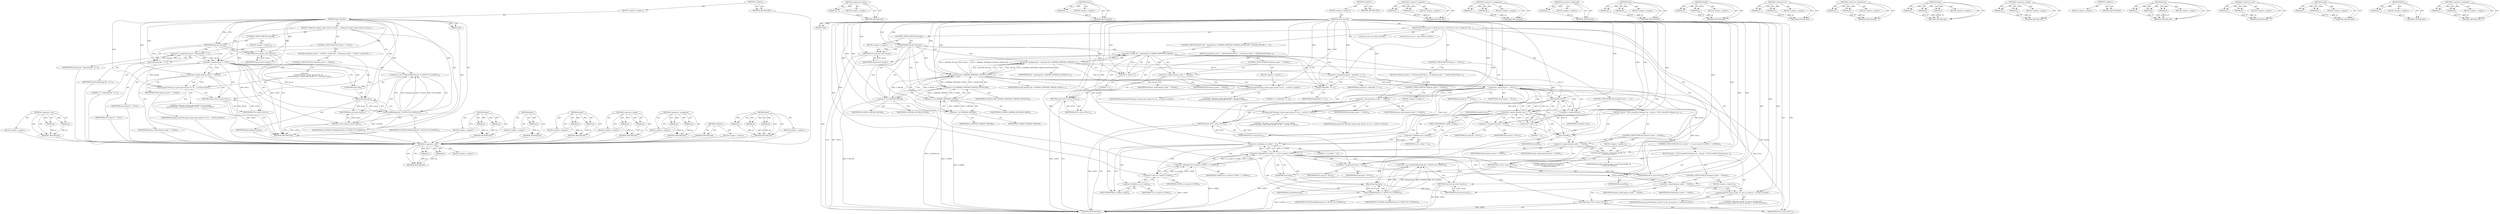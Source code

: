 digraph "&lt;operator&gt;.notEquals" {
vulnerable_86 [label=<(METHOD,&lt;operator&gt;.cast)>];
vulnerable_87 [label=<(PARAM,p1)>];
vulnerable_88 [label=<(PARAM,p2)>];
vulnerable_89 [label=<(BLOCK,&lt;empty&gt;,&lt;empty&gt;)>];
vulnerable_90 [label=<(METHOD_RETURN,ANY)>];
vulnerable_6 [label=<(METHOD,&lt;global&gt;)<SUB>1</SUB>>];
vulnerable_7 [label=<(BLOCK,&lt;empty&gt;,&lt;empty&gt;)<SUB>1</SUB>>];
vulnerable_8 [label=<(METHOD,open_log_file)<SUB>1</SUB>>];
vulnerable_9 [label=<(PARAM,void)<SUB>1</SUB>>];
vulnerable_10 [label=<(BLOCK,{
 	if(log_fp) /* keep it open unless we rotate...,{
 	if(log_fp) /* keep it open unless we rotate...)<SUB>2</SUB>>];
vulnerable_11 [label=<(CONTROL_STRUCTURE,IF,if (log_fp))<SUB>3</SUB>>];
vulnerable_12 [label=<(IDENTIFIER,log_fp,if (log_fp))<SUB>3</SUB>>];
vulnerable_13 [label=<(BLOCK,&lt;empty&gt;,&lt;empty&gt;)<SUB>4</SUB>>];
vulnerable_14 [label=<(RETURN,return log_fp;,return log_fp;)<SUB>4</SUB>>];
vulnerable_15 [label=<(IDENTIFIER,log_fp,return log_fp;)<SUB>4</SUB>>];
vulnerable_16 [label=<(&lt;operator&gt;.assignment,log_fp = fopen(log_file, &quot;a+&quot;))<SUB>6</SUB>>];
vulnerable_17 [label=<(IDENTIFIER,log_fp,log_fp = fopen(log_file, &quot;a+&quot;))<SUB>6</SUB>>];
vulnerable_18 [label=<(fopen,fopen(log_file, &quot;a+&quot;))<SUB>6</SUB>>];
vulnerable_19 [label=<(IDENTIFIER,log_file,fopen(log_file, &quot;a+&quot;))<SUB>6</SUB>>];
vulnerable_20 [label=<(LITERAL,&quot;a+&quot;,fopen(log_file, &quot;a+&quot;))<SUB>6</SUB>>];
vulnerable_21 [label=<(CONTROL_STRUCTURE,IF,if (log_fp == NULL))<SUB>7</SUB>>];
vulnerable_22 [label=<(&lt;operator&gt;.equals,log_fp == NULL)<SUB>7</SUB>>];
vulnerable_23 [label=<(IDENTIFIER,log_fp,log_fp == NULL)<SUB>7</SUB>>];
vulnerable_24 [label=<(IDENTIFIER,NULL,log_fp == NULL)<SUB>7</SUB>>];
vulnerable_25 [label=<(BLOCK,{
		if (daemon_mode == FALSE) {
 			printf(&quot;War...,{
		if (daemon_mode == FALSE) {
 			printf(&quot;War...)<SUB>7</SUB>>];
vulnerable_26 [label=<(CONTROL_STRUCTURE,IF,if (daemon_mode == FALSE))<SUB>8</SUB>>];
vulnerable_27 [label=<(&lt;operator&gt;.equals,daemon_mode == FALSE)<SUB>8</SUB>>];
vulnerable_28 [label=<(IDENTIFIER,daemon_mode,daemon_mode == FALSE)<SUB>8</SUB>>];
vulnerable_29 [label=<(IDENTIFIER,FALSE,daemon_mode == FALSE)<SUB>8</SUB>>];
vulnerable_30 [label="<(BLOCK,{
 			printf(&quot;Warning: Cannot open log file '%s...,{
 			printf(&quot;Warning: Cannot open log file '%s...)<SUB>8</SUB>>"];
vulnerable_31 [label="<(printf,printf(&quot;Warning: Cannot open log file '%s' for ...)<SUB>9</SUB>>"];
vulnerable_32 [label="<(LITERAL,&quot;Warning: Cannot open log file '%s' for writing\n&quot;,printf(&quot;Warning: Cannot open log file '%s' for ...)<SUB>9</SUB>>"];
vulnerable_33 [label="<(IDENTIFIER,log_file,printf(&quot;Warning: Cannot open log file '%s' for ...)<SUB>9</SUB>>"];
vulnerable_34 [label=<(RETURN,return NULL;,return NULL;)<SUB>11</SUB>>];
vulnerable_35 [label=<(IDENTIFIER,NULL,return NULL;)<SUB>11</SUB>>];
vulnerable_36 [label=<(&lt;operator&gt;.cast,(void)fcntl(fileno(log_fp), F_SETFD, FD_CLOEXEC))<SUB>14</SUB>>];
vulnerable_37 [label=<(UNKNOWN,void,void)<SUB>14</SUB>>];
vulnerable_38 [label=<(fcntl,fcntl(fileno(log_fp), F_SETFD, FD_CLOEXEC))<SUB>14</SUB>>];
vulnerable_39 [label=<(fileno,fileno(log_fp))<SUB>14</SUB>>];
vulnerable_40 [label=<(IDENTIFIER,log_fp,fileno(log_fp))<SUB>14</SUB>>];
vulnerable_41 [label=<(IDENTIFIER,F_SETFD,fcntl(fileno(log_fp), F_SETFD, FD_CLOEXEC))<SUB>14</SUB>>];
vulnerable_42 [label=<(IDENTIFIER,FD_CLOEXEC,fcntl(fileno(log_fp), F_SETFD, FD_CLOEXEC))<SUB>14</SUB>>];
vulnerable_43 [label=<(RETURN,return log_fp;,return log_fp;)<SUB>15</SUB>>];
vulnerable_44 [label=<(IDENTIFIER,log_fp,return log_fp;)<SUB>15</SUB>>];
vulnerable_45 [label=<(METHOD_RETURN,FILE)<SUB>1</SUB>>];
vulnerable_47 [label=<(METHOD_RETURN,ANY)<SUB>1</SUB>>];
vulnerable_71 [label=<(METHOD,fopen)>];
vulnerable_72 [label=<(PARAM,p1)>];
vulnerable_73 [label=<(PARAM,p2)>];
vulnerable_74 [label=<(BLOCK,&lt;empty&gt;,&lt;empty&gt;)>];
vulnerable_75 [label=<(METHOD_RETURN,ANY)>];
vulnerable_97 [label=<(METHOD,fileno)>];
vulnerable_98 [label=<(PARAM,p1)>];
vulnerable_99 [label=<(BLOCK,&lt;empty&gt;,&lt;empty&gt;)>];
vulnerable_100 [label=<(METHOD_RETURN,ANY)>];
vulnerable_81 [label=<(METHOD,printf)>];
vulnerable_82 [label=<(PARAM,p1)>];
vulnerable_83 [label=<(PARAM,p2)>];
vulnerable_84 [label=<(BLOCK,&lt;empty&gt;,&lt;empty&gt;)>];
vulnerable_85 [label=<(METHOD_RETURN,ANY)>];
vulnerable_76 [label=<(METHOD,&lt;operator&gt;.equals)>];
vulnerable_77 [label=<(PARAM,p1)>];
vulnerable_78 [label=<(PARAM,p2)>];
vulnerable_79 [label=<(BLOCK,&lt;empty&gt;,&lt;empty&gt;)>];
vulnerable_80 [label=<(METHOD_RETURN,ANY)>];
vulnerable_66 [label=<(METHOD,&lt;operator&gt;.assignment)>];
vulnerable_67 [label=<(PARAM,p1)>];
vulnerable_68 [label=<(PARAM,p2)>];
vulnerable_69 [label=<(BLOCK,&lt;empty&gt;,&lt;empty&gt;)>];
vulnerable_70 [label=<(METHOD_RETURN,ANY)>];
vulnerable_60 [label=<(METHOD,&lt;global&gt;)<SUB>1</SUB>>];
vulnerable_61 [label=<(BLOCK,&lt;empty&gt;,&lt;empty&gt;)>];
vulnerable_62 [label=<(METHOD_RETURN,ANY)>];
vulnerable_91 [label=<(METHOD,fcntl)>];
vulnerable_92 [label=<(PARAM,p1)>];
vulnerable_93 [label=<(PARAM,p2)>];
vulnerable_94 [label=<(PARAM,p3)>];
vulnerable_95 [label=<(BLOCK,&lt;empty&gt;,&lt;empty&gt;)>];
vulnerable_96 [label=<(METHOD_RETURN,ANY)>];
fixed_227 [label=<(METHOD,&lt;operator&gt;.cast)>];
fixed_228 [label=<(PARAM,p1)>];
fixed_229 [label=<(PARAM,p2)>];
fixed_230 [label=<(BLOCK,&lt;empty&gt;,&lt;empty&gt;)>];
fixed_231 [label=<(METHOD_RETURN,ANY)>];
fixed_180 [label=<(METHOD,&lt;operator&gt;.minus)>];
fixed_181 [label=<(PARAM,p1)>];
fixed_182 [label=<(BLOCK,&lt;empty&gt;,&lt;empty&gt;)>];
fixed_183 [label=<(METHOD_RETURN,ANY)>];
fixed_203 [label=<(METHOD,close)>];
fixed_204 [label=<(PARAM,p1)>];
fixed_205 [label=<(BLOCK,&lt;empty&gt;,&lt;empty&gt;)>];
fixed_206 [label=<(METHOD_RETURN,ANY)>];
fixed_6 [label=<(METHOD,&lt;global&gt;)<SUB>1</SUB>>];
fixed_7 [label=<(BLOCK,&lt;empty&gt;,&lt;empty&gt;)<SUB>1</SUB>>];
fixed_8 [label=<(METHOD,open_log_file)<SUB>1</SUB>>];
fixed_9 [label=<(PARAM,void)<SUB>1</SUB>>];
fixed_10 [label=<(BLOCK,{
	int fh;
	struct stat st;

 	if(log_fp) /* ke...,{
	int fh;
	struct stat st;

 	if(log_fp) /* ke...)<SUB>2</SUB>>];
fixed_11 [label="<(LOCAL,int fh: int)<SUB>3</SUB>>"];
fixed_12 [label="<(LOCAL,struct stat st: stat)<SUB>4</SUB>>"];
fixed_13 [label=<(CONTROL_STRUCTURE,IF,if (log_fp))<SUB>6</SUB>>];
fixed_14 [label=<(IDENTIFIER,log_fp,if (log_fp))<SUB>6</SUB>>];
fixed_15 [label=<(BLOCK,&lt;empty&gt;,&lt;empty&gt;)<SUB>7</SUB>>];
fixed_16 [label=<(RETURN,return log_fp;,return log_fp;)<SUB>7</SUB>>];
fixed_17 [label=<(IDENTIFIER,log_fp,return log_fp;)<SUB>7</SUB>>];
fixed_18 [label=<(CONTROL_STRUCTURE,IF,if ((fh = open(log_file, O_RDWR|O_APPEND|O_CREAT|O_NOFOLLOW, S_IRUSR|S_IWUSR)) == -1))<SUB>9</SUB>>];
fixed_19 [label=<(&lt;operator&gt;.equals,(fh = open(log_file, O_RDWR|O_APPEND|O_CREAT|O_...)<SUB>9</SUB>>];
fixed_20 [label=<(&lt;operator&gt;.assignment,fh = open(log_file, O_RDWR|O_APPEND|O_CREAT|O_N...)<SUB>9</SUB>>];
fixed_21 [label=<(IDENTIFIER,fh,fh = open(log_file, O_RDWR|O_APPEND|O_CREAT|O_N...)<SUB>9</SUB>>];
fixed_22 [label=<(open,open(log_file, O_RDWR|O_APPEND|O_CREAT|O_NOFOLL...)<SUB>9</SUB>>];
fixed_23 [label=<(IDENTIFIER,log_file,open(log_file, O_RDWR|O_APPEND|O_CREAT|O_NOFOLL...)<SUB>9</SUB>>];
fixed_24 [label=<(&lt;operator&gt;.or,O_RDWR|O_APPEND|O_CREAT|O_NOFOLLOW)<SUB>9</SUB>>];
fixed_25 [label=<(&lt;operator&gt;.or,O_RDWR|O_APPEND|O_CREAT)<SUB>9</SUB>>];
fixed_26 [label=<(&lt;operator&gt;.or,O_RDWR|O_APPEND)<SUB>9</SUB>>];
fixed_27 [label=<(IDENTIFIER,O_RDWR,O_RDWR|O_APPEND)<SUB>9</SUB>>];
fixed_28 [label=<(IDENTIFIER,O_APPEND,O_RDWR|O_APPEND)<SUB>9</SUB>>];
fixed_29 [label=<(IDENTIFIER,O_CREAT,O_RDWR|O_APPEND|O_CREAT)<SUB>9</SUB>>];
fixed_30 [label=<(IDENTIFIER,O_NOFOLLOW,O_RDWR|O_APPEND|O_CREAT|O_NOFOLLOW)<SUB>9</SUB>>];
fixed_31 [label=<(&lt;operator&gt;.or,S_IRUSR|S_IWUSR)<SUB>9</SUB>>];
fixed_32 [label=<(IDENTIFIER,S_IRUSR,S_IRUSR|S_IWUSR)<SUB>9</SUB>>];
fixed_33 [label=<(IDENTIFIER,S_IWUSR,S_IRUSR|S_IWUSR)<SUB>9</SUB>>];
fixed_34 [label=<(&lt;operator&gt;.minus,-1)<SUB>9</SUB>>];
fixed_35 [label=<(LITERAL,1,-1)<SUB>9</SUB>>];
fixed_36 [label=<(BLOCK,{
		if (daemon_mode == FALSE)
			printf(&quot;Warnin...,{
		if (daemon_mode == FALSE)
			printf(&quot;Warnin...)<SUB>9</SUB>>];
fixed_37 [label=<(CONTROL_STRUCTURE,IF,if (daemon_mode == FALSE))<SUB>10</SUB>>];
fixed_38 [label=<(&lt;operator&gt;.equals,daemon_mode == FALSE)<SUB>10</SUB>>];
fixed_39 [label=<(IDENTIFIER,daemon_mode,daemon_mode == FALSE)<SUB>10</SUB>>];
fixed_40 [label=<(IDENTIFIER,FALSE,daemon_mode == FALSE)<SUB>10</SUB>>];
fixed_41 [label=<(BLOCK,&lt;empty&gt;,&lt;empty&gt;)<SUB>11</SUB>>];
fixed_42 [label="<(printf,printf(&quot;Warning: Cannot open log file '%s' for ...)<SUB>11</SUB>>"];
fixed_43 [label="<(LITERAL,&quot;Warning: Cannot open log file '%s' for writing\n&quot;,printf(&quot;Warning: Cannot open log file '%s' for ...)<SUB>11</SUB>>"];
fixed_44 [label="<(IDENTIFIER,log_file,printf(&quot;Warning: Cannot open log file '%s' for ...)<SUB>11</SUB>>"];
fixed_45 [label=<(RETURN,return NULL;,return NULL;)<SUB>12</SUB>>];
fixed_46 [label=<(IDENTIFIER,NULL,return NULL;)<SUB>12</SUB>>];
fixed_47 [label=<(&lt;operator&gt;.assignment,log_fp = fdopen(fh, &quot;a+&quot;))<SUB>14</SUB>>];
fixed_48 [label=<(IDENTIFIER,log_fp,log_fp = fdopen(fh, &quot;a+&quot;))<SUB>14</SUB>>];
fixed_49 [label=<(fdopen,fdopen(fh, &quot;a+&quot;))<SUB>14</SUB>>];
fixed_50 [label=<(IDENTIFIER,fh,fdopen(fh, &quot;a+&quot;))<SUB>14</SUB>>];
fixed_51 [label=<(LITERAL,&quot;a+&quot;,fdopen(fh, &quot;a+&quot;))<SUB>14</SUB>>];
fixed_52 [label=<(CONTROL_STRUCTURE,IF,if (log_fp == NULL))<SUB>15</SUB>>];
fixed_53 [label=<(&lt;operator&gt;.equals,log_fp == NULL)<SUB>15</SUB>>];
fixed_54 [label=<(IDENTIFIER,log_fp,log_fp == NULL)<SUB>15</SUB>>];
fixed_55 [label=<(IDENTIFIER,NULL,log_fp == NULL)<SUB>15</SUB>>];
fixed_56 [label=<(BLOCK,{
		if (daemon_mode == FALSE)
 			printf(&quot;Warni...,{
		if (daemon_mode == FALSE)
 			printf(&quot;Warni...)<SUB>15</SUB>>];
fixed_57 [label=<(CONTROL_STRUCTURE,IF,if (daemon_mode == FALSE))<SUB>16</SUB>>];
fixed_58 [label=<(&lt;operator&gt;.equals,daemon_mode == FALSE)<SUB>16</SUB>>];
fixed_59 [label=<(IDENTIFIER,daemon_mode,daemon_mode == FALSE)<SUB>16</SUB>>];
fixed_60 [label=<(IDENTIFIER,FALSE,daemon_mode == FALSE)<SUB>16</SUB>>];
fixed_61 [label=<(BLOCK,&lt;empty&gt;,&lt;empty&gt;)<SUB>17</SUB>>];
fixed_62 [label="<(printf,printf(&quot;Warning: Cannot open log file '%s' for ...)<SUB>17</SUB>>"];
fixed_63 [label="<(LITERAL,&quot;Warning: Cannot open log file '%s' for writing\n&quot;,printf(&quot;Warning: Cannot open log file '%s' for ...)<SUB>17</SUB>>"];
fixed_64 [label="<(IDENTIFIER,log_file,printf(&quot;Warning: Cannot open log file '%s' for ...)<SUB>17</SUB>>"];
fixed_65 [label=<(RETURN,return NULL;,return NULL;)<SUB>18</SUB>>];
fixed_66 [label=<(IDENTIFIER,NULL,return NULL;)<SUB>18</SUB>>];
fixed_67 [label=<(CONTROL_STRUCTURE,IF,if ((fstat(fh, &amp;st)) == -1))<SUB>21</SUB>>];
fixed_68 [label=<(&lt;operator&gt;.equals,(fstat(fh, &amp;st)) == -1)<SUB>21</SUB>>];
fixed_69 [label=<(fstat,fstat(fh, &amp;st))<SUB>21</SUB>>];
fixed_70 [label=<(IDENTIFIER,fh,fstat(fh, &amp;st))<SUB>21</SUB>>];
fixed_71 [label=<(&lt;operator&gt;.addressOf,&amp;st)<SUB>21</SUB>>];
fixed_72 [label=<(IDENTIFIER,st,fstat(fh, &amp;st))<SUB>21</SUB>>];
fixed_73 [label=<(&lt;operator&gt;.minus,-1)<SUB>21</SUB>>];
fixed_74 [label=<(LITERAL,1,-1)<SUB>21</SUB>>];
fixed_75 [label=<(BLOCK,{
		log_fp = NULL;
		close(fh);
		if (daemon_mo...,{
		log_fp = NULL;
		close(fh);
		if (daemon_mo...)<SUB>21</SUB>>];
fixed_76 [label=<(&lt;operator&gt;.assignment,log_fp = NULL)<SUB>22</SUB>>];
fixed_77 [label=<(IDENTIFIER,log_fp,log_fp = NULL)<SUB>22</SUB>>];
fixed_78 [label=<(IDENTIFIER,NULL,log_fp = NULL)<SUB>22</SUB>>];
fixed_79 [label=<(close,close(fh))<SUB>23</SUB>>];
fixed_80 [label=<(IDENTIFIER,fh,close(fh))<SUB>23</SUB>>];
fixed_81 [label=<(CONTROL_STRUCTURE,IF,if (daemon_mode == FALSE))<SUB>24</SUB>>];
fixed_82 [label=<(&lt;operator&gt;.equals,daemon_mode == FALSE)<SUB>24</SUB>>];
fixed_83 [label=<(IDENTIFIER,daemon_mode,daemon_mode == FALSE)<SUB>24</SUB>>];
fixed_84 [label=<(IDENTIFIER,FALSE,daemon_mode == FALSE)<SUB>24</SUB>>];
fixed_85 [label=<(BLOCK,&lt;empty&gt;,&lt;empty&gt;)<SUB>25</SUB>>];
fixed_86 [label="<(printf,printf(&quot;Warning: Cannot fstat log file '%s'\n&quot;,...)<SUB>25</SUB>>"];
fixed_87 [label="<(LITERAL,&quot;Warning: Cannot fstat log file '%s'\n&quot;,printf(&quot;Warning: Cannot fstat log file '%s'\n&quot;,...)<SUB>25</SUB>>"];
fixed_88 [label="<(IDENTIFIER,log_file,printf(&quot;Warning: Cannot fstat log file '%s'\n&quot;,...)<SUB>25</SUB>>"];
fixed_89 [label=<(RETURN,return NULL;,return NULL;)<SUB>26</SUB>>];
fixed_90 [label=<(IDENTIFIER,NULL,return NULL;)<SUB>26</SUB>>];
fixed_91 [label=<(CONTROL_STRUCTURE,IF,if (st.st_nlink != 1 || (st.st_mode &amp; S_IFMT) != S_IFREG))<SUB>28</SUB>>];
fixed_92 [label=<(&lt;operator&gt;.logicalOr,st.st_nlink != 1 || (st.st_mode &amp; S_IFMT) != S_...)<SUB>28</SUB>>];
fixed_93 [label=<(&lt;operator&gt;.notEquals,st.st_nlink != 1)<SUB>28</SUB>>];
fixed_94 [label=<(&lt;operator&gt;.fieldAccess,st.st_nlink)<SUB>28</SUB>>];
fixed_95 [label=<(IDENTIFIER,st,st.st_nlink != 1)<SUB>28</SUB>>];
fixed_96 [label=<(FIELD_IDENTIFIER,st_nlink,st_nlink)<SUB>28</SUB>>];
fixed_97 [label=<(LITERAL,1,st.st_nlink != 1)<SUB>28</SUB>>];
fixed_98 [label=<(&lt;operator&gt;.notEquals,(st.st_mode &amp; S_IFMT) != S_IFREG)<SUB>28</SUB>>];
fixed_99 [label=<(&lt;operator&gt;.and,st.st_mode &amp; S_IFMT)<SUB>28</SUB>>];
fixed_100 [label=<(&lt;operator&gt;.fieldAccess,st.st_mode)<SUB>28</SUB>>];
fixed_101 [label=<(IDENTIFIER,st,st.st_mode &amp; S_IFMT)<SUB>28</SUB>>];
fixed_102 [label=<(FIELD_IDENTIFIER,st_mode,st_mode)<SUB>28</SUB>>];
fixed_103 [label=<(IDENTIFIER,S_IFMT,st.st_mode &amp; S_IFMT)<SUB>28</SUB>>];
fixed_104 [label=<(IDENTIFIER,S_IFREG,(st.st_mode &amp; S_IFMT) != S_IFREG)<SUB>28</SUB>>];
fixed_105 [label=<(BLOCK,{
		log_fp = NULL;
		close(fh);
		if (daemon_mo...,{
		log_fp = NULL;
		close(fh);
		if (daemon_mo...)<SUB>28</SUB>>];
fixed_106 [label=<(&lt;operator&gt;.assignment,log_fp = NULL)<SUB>29</SUB>>];
fixed_107 [label=<(IDENTIFIER,log_fp,log_fp = NULL)<SUB>29</SUB>>];
fixed_108 [label=<(IDENTIFIER,NULL,log_fp = NULL)<SUB>29</SUB>>];
fixed_109 [label=<(close,close(fh))<SUB>30</SUB>>];
fixed_110 [label=<(IDENTIFIER,fh,close(fh))<SUB>30</SUB>>];
fixed_111 [label=<(CONTROL_STRUCTURE,IF,if (daemon_mode == FALSE))<SUB>31</SUB>>];
fixed_112 [label=<(&lt;operator&gt;.equals,daemon_mode == FALSE)<SUB>31</SUB>>];
fixed_113 [label=<(IDENTIFIER,daemon_mode,daemon_mode == FALSE)<SUB>31</SUB>>];
fixed_114 [label=<(IDENTIFIER,FALSE,daemon_mode == FALSE)<SUB>31</SUB>>];
fixed_115 [label=<(BLOCK,&lt;empty&gt;,&lt;empty&gt;)<SUB>32</SUB>>];
fixed_116 [label="<(printf,printf(&quot;Warning: log file '%s' has an invalid m...)<SUB>32</SUB>>"];
fixed_117 [label="<(LITERAL,&quot;Warning: log file '%s' has an invalid mode\n&quot;,printf(&quot;Warning: log file '%s' has an invalid m...)<SUB>32</SUB>>"];
fixed_118 [label="<(IDENTIFIER,log_file,printf(&quot;Warning: log file '%s' has an invalid m...)<SUB>32</SUB>>"];
fixed_119 [label=<(RETURN,return NULL;,return NULL;)<SUB>33</SUB>>];
fixed_120 [label=<(IDENTIFIER,NULL,return NULL;)<SUB>33</SUB>>];
fixed_121 [label=<(&lt;operator&gt;.cast,(void)fcntl(fileno(log_fp), F_SETFD, FD_CLOEXEC))<SUB>36</SUB>>];
fixed_122 [label=<(UNKNOWN,void,void)<SUB>36</SUB>>];
fixed_123 [label=<(fcntl,fcntl(fileno(log_fp), F_SETFD, FD_CLOEXEC))<SUB>36</SUB>>];
fixed_124 [label=<(fileno,fileno(log_fp))<SUB>36</SUB>>];
fixed_125 [label=<(IDENTIFIER,log_fp,fileno(log_fp))<SUB>36</SUB>>];
fixed_126 [label=<(IDENTIFIER,F_SETFD,fcntl(fileno(log_fp), F_SETFD, FD_CLOEXEC))<SUB>36</SUB>>];
fixed_127 [label=<(IDENTIFIER,FD_CLOEXEC,fcntl(fileno(log_fp), F_SETFD, FD_CLOEXEC))<SUB>36</SUB>>];
fixed_128 [label=<(RETURN,return log_fp;,return log_fp;)<SUB>37</SUB>>];
fixed_129 [label=<(IDENTIFIER,log_fp,return log_fp;)<SUB>37</SUB>>];
fixed_130 [label=<(METHOD_RETURN,FILE)<SUB>1</SUB>>];
fixed_132 [label=<(METHOD_RETURN,ANY)<SUB>1</SUB>>];
fixed_207 [label=<(METHOD,&lt;operator&gt;.logicalOr)>];
fixed_208 [label=<(PARAM,p1)>];
fixed_209 [label=<(PARAM,p2)>];
fixed_210 [label=<(BLOCK,&lt;empty&gt;,&lt;empty&gt;)>];
fixed_211 [label=<(METHOD_RETURN,ANY)>];
fixed_164 [label=<(METHOD,&lt;operator&gt;.assignment)>];
fixed_165 [label=<(PARAM,p1)>];
fixed_166 [label=<(PARAM,p2)>];
fixed_167 [label=<(BLOCK,&lt;empty&gt;,&lt;empty&gt;)>];
fixed_168 [label=<(METHOD_RETURN,ANY)>];
fixed_199 [label=<(METHOD,&lt;operator&gt;.addressOf)>];
fixed_200 [label=<(PARAM,p1)>];
fixed_201 [label=<(BLOCK,&lt;empty&gt;,&lt;empty&gt;)>];
fixed_202 [label=<(METHOD_RETURN,ANY)>];
fixed_194 [label=<(METHOD,fstat)>];
fixed_195 [label=<(PARAM,p1)>];
fixed_196 [label=<(PARAM,p2)>];
fixed_197 [label=<(BLOCK,&lt;empty&gt;,&lt;empty&gt;)>];
fixed_198 [label=<(METHOD_RETURN,ANY)>];
fixed_189 [label=<(METHOD,fdopen)>];
fixed_190 [label=<(PARAM,p1)>];
fixed_191 [label=<(PARAM,p2)>];
fixed_192 [label=<(BLOCK,&lt;empty&gt;,&lt;empty&gt;)>];
fixed_193 [label=<(METHOD_RETURN,ANY)>];
fixed_175 [label=<(METHOD,&lt;operator&gt;.or)>];
fixed_176 [label=<(PARAM,p1)>];
fixed_177 [label=<(PARAM,p2)>];
fixed_178 [label=<(BLOCK,&lt;empty&gt;,&lt;empty&gt;)>];
fixed_179 [label=<(METHOD_RETURN,ANY)>];
fixed_217 [label=<(METHOD,&lt;operator&gt;.fieldAccess)>];
fixed_218 [label=<(PARAM,p1)>];
fixed_219 [label=<(PARAM,p2)>];
fixed_220 [label=<(BLOCK,&lt;empty&gt;,&lt;empty&gt;)>];
fixed_221 [label=<(METHOD_RETURN,ANY)>];
fixed_169 [label=<(METHOD,open)>];
fixed_170 [label=<(PARAM,p1)>];
fixed_171 [label=<(PARAM,p2)>];
fixed_172 [label=<(PARAM,p3)>];
fixed_173 [label=<(BLOCK,&lt;empty&gt;,&lt;empty&gt;)>];
fixed_174 [label=<(METHOD_RETURN,ANY)>];
fixed_159 [label=<(METHOD,&lt;operator&gt;.equals)>];
fixed_160 [label=<(PARAM,p1)>];
fixed_161 [label=<(PARAM,p2)>];
fixed_162 [label=<(BLOCK,&lt;empty&gt;,&lt;empty&gt;)>];
fixed_163 [label=<(METHOD_RETURN,ANY)>];
fixed_153 [label=<(METHOD,&lt;global&gt;)<SUB>1</SUB>>];
fixed_154 [label=<(BLOCK,&lt;empty&gt;,&lt;empty&gt;)>];
fixed_155 [label=<(METHOD_RETURN,ANY)>];
fixed_232 [label=<(METHOD,fcntl)>];
fixed_233 [label=<(PARAM,p1)>];
fixed_234 [label=<(PARAM,p2)>];
fixed_235 [label=<(PARAM,p3)>];
fixed_236 [label=<(BLOCK,&lt;empty&gt;,&lt;empty&gt;)>];
fixed_237 [label=<(METHOD_RETURN,ANY)>];
fixed_222 [label=<(METHOD,&lt;operator&gt;.and)>];
fixed_223 [label=<(PARAM,p1)>];
fixed_224 [label=<(PARAM,p2)>];
fixed_225 [label=<(BLOCK,&lt;empty&gt;,&lt;empty&gt;)>];
fixed_226 [label=<(METHOD_RETURN,ANY)>];
fixed_184 [label=<(METHOD,printf)>];
fixed_185 [label=<(PARAM,p1)>];
fixed_186 [label=<(PARAM,p2)>];
fixed_187 [label=<(BLOCK,&lt;empty&gt;,&lt;empty&gt;)>];
fixed_188 [label=<(METHOD_RETURN,ANY)>];
fixed_238 [label=<(METHOD,fileno)>];
fixed_239 [label=<(PARAM,p1)>];
fixed_240 [label=<(BLOCK,&lt;empty&gt;,&lt;empty&gt;)>];
fixed_241 [label=<(METHOD_RETURN,ANY)>];
fixed_212 [label=<(METHOD,&lt;operator&gt;.notEquals)>];
fixed_213 [label=<(PARAM,p1)>];
fixed_214 [label=<(PARAM,p2)>];
fixed_215 [label=<(BLOCK,&lt;empty&gt;,&lt;empty&gt;)>];
fixed_216 [label=<(METHOD_RETURN,ANY)>];
vulnerable_86 -> vulnerable_87  [key=0, label="AST: "];
vulnerable_86 -> vulnerable_87  [key=1, label="DDG: "];
vulnerable_86 -> vulnerable_89  [key=0, label="AST: "];
vulnerable_86 -> vulnerable_88  [key=0, label="AST: "];
vulnerable_86 -> vulnerable_88  [key=1, label="DDG: "];
vulnerable_86 -> vulnerable_90  [key=0, label="AST: "];
vulnerable_86 -> vulnerable_90  [key=1, label="CFG: "];
vulnerable_87 -> vulnerable_90  [key=0, label="DDG: p1"];
vulnerable_88 -> vulnerable_90  [key=0, label="DDG: p2"];
vulnerable_89 -> fixed_227  [key=0];
vulnerable_90 -> fixed_227  [key=0];
vulnerable_6 -> vulnerable_7  [key=0, label="AST: "];
vulnerable_6 -> vulnerable_47  [key=0, label="AST: "];
vulnerable_6 -> vulnerable_47  [key=1, label="CFG: "];
vulnerable_7 -> vulnerable_8  [key=0, label="AST: "];
vulnerable_8 -> vulnerable_9  [key=0, label="AST: "];
vulnerable_8 -> vulnerable_9  [key=1, label="DDG: "];
vulnerable_8 -> vulnerable_10  [key=0, label="AST: "];
vulnerable_8 -> vulnerable_45  [key=0, label="AST: "];
vulnerable_8 -> vulnerable_12  [key=0, label="CFG: "];
vulnerable_8 -> vulnerable_12  [key=1, label="DDG: "];
vulnerable_8 -> vulnerable_44  [key=0, label="DDG: "];
vulnerable_8 -> vulnerable_14  [key=0, label="DDG: "];
vulnerable_8 -> vulnerable_18  [key=0, label="DDG: "];
vulnerable_8 -> vulnerable_22  [key=0, label="DDG: "];
vulnerable_8 -> vulnerable_38  [key=0, label="DDG: "];
vulnerable_8 -> vulnerable_15  [key=0, label="DDG: "];
vulnerable_8 -> vulnerable_35  [key=0, label="DDG: "];
vulnerable_8 -> vulnerable_39  [key=0, label="DDG: "];
vulnerable_8 -> vulnerable_27  [key=0, label="DDG: "];
vulnerable_8 -> vulnerable_31  [key=0, label="DDG: "];
vulnerable_9 -> vulnerable_45  [key=0, label="DDG: "];
vulnerable_10 -> vulnerable_11  [key=0, label="AST: "];
vulnerable_10 -> vulnerable_16  [key=0, label="AST: "];
vulnerable_10 -> vulnerable_21  [key=0, label="AST: "];
vulnerable_10 -> vulnerable_36  [key=0, label="AST: "];
vulnerable_10 -> vulnerable_43  [key=0, label="AST: "];
vulnerable_11 -> vulnerable_12  [key=0, label="AST: "];
vulnerable_11 -> vulnerable_13  [key=0, label="AST: "];
vulnerable_12 -> vulnerable_14  [key=0, label="CFG: "];
vulnerable_12 -> vulnerable_14  [key=1, label="CDG: "];
vulnerable_12 -> vulnerable_18  [key=0, label="CFG: "];
vulnerable_12 -> vulnerable_18  [key=1, label="CDG: "];
vulnerable_12 -> vulnerable_16  [key=0, label="CDG: "];
vulnerable_12 -> vulnerable_22  [key=0, label="CDG: "];
vulnerable_13 -> vulnerable_14  [key=0, label="AST: "];
vulnerable_14 -> vulnerable_15  [key=0, label="AST: "];
vulnerable_14 -> vulnerable_45  [key=0, label="CFG: "];
vulnerable_14 -> vulnerable_45  [key=1, label="DDG: &lt;RET&gt;"];
vulnerable_15 -> vulnerable_14  [key=0, label="DDG: log_fp"];
vulnerable_16 -> vulnerable_17  [key=0, label="AST: "];
vulnerable_16 -> vulnerable_18  [key=0, label="AST: "];
vulnerable_16 -> vulnerable_22  [key=0, label="CFG: "];
vulnerable_16 -> vulnerable_22  [key=1, label="DDG: log_fp"];
vulnerable_17 -> fixed_227  [key=0];
vulnerable_18 -> vulnerable_19  [key=0, label="AST: "];
vulnerable_18 -> vulnerable_20  [key=0, label="AST: "];
vulnerable_18 -> vulnerable_16  [key=0, label="CFG: "];
vulnerable_18 -> vulnerable_16  [key=1, label="DDG: log_file"];
vulnerable_18 -> vulnerable_16  [key=2, label="DDG: &quot;a+&quot;"];
vulnerable_18 -> vulnerable_31  [key=0, label="DDG: log_file"];
vulnerable_19 -> fixed_227  [key=0];
vulnerable_20 -> fixed_227  [key=0];
vulnerable_21 -> vulnerable_22  [key=0, label="AST: "];
vulnerable_21 -> vulnerable_25  [key=0, label="AST: "];
vulnerable_22 -> vulnerable_23  [key=0, label="AST: "];
vulnerable_22 -> vulnerable_24  [key=0, label="AST: "];
vulnerable_22 -> vulnerable_37  [key=0, label="CFG: "];
vulnerable_22 -> vulnerable_37  [key=1, label="CDG: "];
vulnerable_22 -> vulnerable_27  [key=0, label="CFG: "];
vulnerable_22 -> vulnerable_27  [key=1, label="CDG: "];
vulnerable_22 -> vulnerable_35  [key=0, label="DDG: NULL"];
vulnerable_22 -> vulnerable_39  [key=0, label="DDG: log_fp"];
vulnerable_22 -> vulnerable_39  [key=1, label="CDG: "];
vulnerable_22 -> vulnerable_34  [key=0, label="CDG: "];
vulnerable_22 -> vulnerable_36  [key=0, label="CDG: "];
vulnerable_22 -> vulnerable_38  [key=0, label="CDG: "];
vulnerable_22 -> vulnerable_43  [key=0, label="CDG: "];
vulnerable_23 -> fixed_227  [key=0];
vulnerable_24 -> fixed_227  [key=0];
vulnerable_25 -> vulnerable_26  [key=0, label="AST: "];
vulnerable_25 -> vulnerable_34  [key=0, label="AST: "];
vulnerable_26 -> vulnerable_27  [key=0, label="AST: "];
vulnerable_26 -> vulnerable_30  [key=0, label="AST: "];
vulnerable_27 -> vulnerable_28  [key=0, label="AST: "];
vulnerable_27 -> vulnerable_29  [key=0, label="AST: "];
vulnerable_27 -> vulnerable_31  [key=0, label="CFG: "];
vulnerable_27 -> vulnerable_31  [key=1, label="CDG: "];
vulnerable_27 -> vulnerable_34  [key=0, label="CFG: "];
vulnerable_27 -> vulnerable_45  [key=0, label="DDG: FALSE"];
vulnerable_28 -> fixed_227  [key=0];
vulnerable_29 -> fixed_227  [key=0];
vulnerable_30 -> vulnerable_31  [key=0, label="AST: "];
vulnerable_31 -> vulnerable_32  [key=0, label="AST: "];
vulnerable_31 -> vulnerable_33  [key=0, label="AST: "];
vulnerable_31 -> vulnerable_34  [key=0, label="CFG: "];
vulnerable_32 -> fixed_227  [key=0];
vulnerable_33 -> fixed_227  [key=0];
vulnerable_34 -> vulnerable_35  [key=0, label="AST: "];
vulnerable_34 -> vulnerable_45  [key=0, label="CFG: "];
vulnerable_34 -> vulnerable_45  [key=1, label="DDG: &lt;RET&gt;"];
vulnerable_35 -> vulnerable_34  [key=0, label="DDG: NULL"];
vulnerable_36 -> vulnerable_37  [key=0, label="AST: "];
vulnerable_36 -> vulnerable_38  [key=0, label="AST: "];
vulnerable_36 -> vulnerable_43  [key=0, label="CFG: "];
vulnerable_37 -> vulnerable_39  [key=0, label="CFG: "];
vulnerable_38 -> vulnerable_39  [key=0, label="AST: "];
vulnerable_38 -> vulnerable_41  [key=0, label="AST: "];
vulnerable_38 -> vulnerable_42  [key=0, label="AST: "];
vulnerable_38 -> vulnerable_36  [key=0, label="CFG: "];
vulnerable_38 -> vulnerable_36  [key=1, label="DDG: fileno(log_fp)"];
vulnerable_38 -> vulnerable_36  [key=2, label="DDG: F_SETFD"];
vulnerable_38 -> vulnerable_36  [key=3, label="DDG: FD_CLOEXEC"];
vulnerable_38 -> vulnerable_45  [key=0, label="DDG: F_SETFD"];
vulnerable_39 -> vulnerable_40  [key=0, label="AST: "];
vulnerable_39 -> vulnerable_38  [key=0, label="CFG: "];
vulnerable_39 -> vulnerable_38  [key=1, label="DDG: log_fp"];
vulnerable_39 -> vulnerable_44  [key=0, label="DDG: log_fp"];
vulnerable_40 -> fixed_227  [key=0];
vulnerable_41 -> fixed_227  [key=0];
vulnerable_42 -> fixed_227  [key=0];
vulnerable_43 -> vulnerable_44  [key=0, label="AST: "];
vulnerable_43 -> vulnerable_45  [key=0, label="CFG: "];
vulnerable_43 -> vulnerable_45  [key=1, label="DDG: &lt;RET&gt;"];
vulnerable_44 -> vulnerable_43  [key=0, label="DDG: log_fp"];
vulnerable_45 -> fixed_227  [key=0];
vulnerable_47 -> fixed_227  [key=0];
vulnerable_71 -> vulnerable_72  [key=0, label="AST: "];
vulnerable_71 -> vulnerable_72  [key=1, label="DDG: "];
vulnerable_71 -> vulnerable_74  [key=0, label="AST: "];
vulnerable_71 -> vulnerable_73  [key=0, label="AST: "];
vulnerable_71 -> vulnerable_73  [key=1, label="DDG: "];
vulnerable_71 -> vulnerable_75  [key=0, label="AST: "];
vulnerable_71 -> vulnerable_75  [key=1, label="CFG: "];
vulnerable_72 -> vulnerable_75  [key=0, label="DDG: p1"];
vulnerable_73 -> vulnerable_75  [key=0, label="DDG: p2"];
vulnerable_74 -> fixed_227  [key=0];
vulnerable_75 -> fixed_227  [key=0];
vulnerable_97 -> vulnerable_98  [key=0, label="AST: "];
vulnerable_97 -> vulnerable_98  [key=1, label="DDG: "];
vulnerable_97 -> vulnerable_99  [key=0, label="AST: "];
vulnerable_97 -> vulnerable_100  [key=0, label="AST: "];
vulnerable_97 -> vulnerable_100  [key=1, label="CFG: "];
vulnerable_98 -> vulnerable_100  [key=0, label="DDG: p1"];
vulnerable_99 -> fixed_227  [key=0];
vulnerable_100 -> fixed_227  [key=0];
vulnerable_81 -> vulnerable_82  [key=0, label="AST: "];
vulnerable_81 -> vulnerable_82  [key=1, label="DDG: "];
vulnerable_81 -> vulnerable_84  [key=0, label="AST: "];
vulnerable_81 -> vulnerable_83  [key=0, label="AST: "];
vulnerable_81 -> vulnerable_83  [key=1, label="DDG: "];
vulnerable_81 -> vulnerable_85  [key=0, label="AST: "];
vulnerable_81 -> vulnerable_85  [key=1, label="CFG: "];
vulnerable_82 -> vulnerable_85  [key=0, label="DDG: p1"];
vulnerable_83 -> vulnerable_85  [key=0, label="DDG: p2"];
vulnerable_84 -> fixed_227  [key=0];
vulnerable_85 -> fixed_227  [key=0];
vulnerable_76 -> vulnerable_77  [key=0, label="AST: "];
vulnerable_76 -> vulnerable_77  [key=1, label="DDG: "];
vulnerable_76 -> vulnerable_79  [key=0, label="AST: "];
vulnerable_76 -> vulnerable_78  [key=0, label="AST: "];
vulnerable_76 -> vulnerable_78  [key=1, label="DDG: "];
vulnerable_76 -> vulnerable_80  [key=0, label="AST: "];
vulnerable_76 -> vulnerable_80  [key=1, label="CFG: "];
vulnerable_77 -> vulnerable_80  [key=0, label="DDG: p1"];
vulnerable_78 -> vulnerable_80  [key=0, label="DDG: p2"];
vulnerable_79 -> fixed_227  [key=0];
vulnerable_80 -> fixed_227  [key=0];
vulnerable_66 -> vulnerable_67  [key=0, label="AST: "];
vulnerable_66 -> vulnerable_67  [key=1, label="DDG: "];
vulnerable_66 -> vulnerable_69  [key=0, label="AST: "];
vulnerable_66 -> vulnerable_68  [key=0, label="AST: "];
vulnerable_66 -> vulnerable_68  [key=1, label="DDG: "];
vulnerable_66 -> vulnerable_70  [key=0, label="AST: "];
vulnerable_66 -> vulnerable_70  [key=1, label="CFG: "];
vulnerable_67 -> vulnerable_70  [key=0, label="DDG: p1"];
vulnerable_68 -> vulnerable_70  [key=0, label="DDG: p2"];
vulnerable_69 -> fixed_227  [key=0];
vulnerable_70 -> fixed_227  [key=0];
vulnerable_60 -> vulnerable_61  [key=0, label="AST: "];
vulnerable_60 -> vulnerable_62  [key=0, label="AST: "];
vulnerable_60 -> vulnerable_62  [key=1, label="CFG: "];
vulnerable_61 -> fixed_227  [key=0];
vulnerable_62 -> fixed_227  [key=0];
vulnerable_91 -> vulnerable_92  [key=0, label="AST: "];
vulnerable_91 -> vulnerable_92  [key=1, label="DDG: "];
vulnerable_91 -> vulnerable_95  [key=0, label="AST: "];
vulnerable_91 -> vulnerable_93  [key=0, label="AST: "];
vulnerable_91 -> vulnerable_93  [key=1, label="DDG: "];
vulnerable_91 -> vulnerable_96  [key=0, label="AST: "];
vulnerable_91 -> vulnerable_96  [key=1, label="CFG: "];
vulnerable_91 -> vulnerable_94  [key=0, label="AST: "];
vulnerable_91 -> vulnerable_94  [key=1, label="DDG: "];
vulnerable_92 -> vulnerable_96  [key=0, label="DDG: p1"];
vulnerable_93 -> vulnerable_96  [key=0, label="DDG: p2"];
vulnerable_94 -> vulnerable_96  [key=0, label="DDG: p3"];
vulnerable_95 -> fixed_227  [key=0];
vulnerable_96 -> fixed_227  [key=0];
fixed_227 -> fixed_228  [key=0, label="AST: "];
fixed_227 -> fixed_228  [key=1, label="DDG: "];
fixed_227 -> fixed_230  [key=0, label="AST: "];
fixed_227 -> fixed_229  [key=0, label="AST: "];
fixed_227 -> fixed_229  [key=1, label="DDG: "];
fixed_227 -> fixed_231  [key=0, label="AST: "];
fixed_227 -> fixed_231  [key=1, label="CFG: "];
fixed_228 -> fixed_231  [key=0, label="DDG: p1"];
fixed_229 -> fixed_231  [key=0, label="DDG: p2"];
fixed_180 -> fixed_181  [key=0, label="AST: "];
fixed_180 -> fixed_181  [key=1, label="DDG: "];
fixed_180 -> fixed_182  [key=0, label="AST: "];
fixed_180 -> fixed_183  [key=0, label="AST: "];
fixed_180 -> fixed_183  [key=1, label="CFG: "];
fixed_181 -> fixed_183  [key=0, label="DDG: p1"];
fixed_203 -> fixed_204  [key=0, label="AST: "];
fixed_203 -> fixed_204  [key=1, label="DDG: "];
fixed_203 -> fixed_205  [key=0, label="AST: "];
fixed_203 -> fixed_206  [key=0, label="AST: "];
fixed_203 -> fixed_206  [key=1, label="CFG: "];
fixed_204 -> fixed_206  [key=0, label="DDG: p1"];
fixed_6 -> fixed_7  [key=0, label="AST: "];
fixed_6 -> fixed_132  [key=0, label="AST: "];
fixed_6 -> fixed_132  [key=1, label="CFG: "];
fixed_7 -> fixed_8  [key=0, label="AST: "];
fixed_8 -> fixed_9  [key=0, label="AST: "];
fixed_8 -> fixed_9  [key=1, label="DDG: "];
fixed_8 -> fixed_10  [key=0, label="AST: "];
fixed_8 -> fixed_130  [key=0, label="AST: "];
fixed_8 -> fixed_14  [key=0, label="CFG: "];
fixed_8 -> fixed_14  [key=1, label="DDG: "];
fixed_8 -> fixed_47  [key=0, label="DDG: "];
fixed_8 -> fixed_129  [key=0, label="DDG: "];
fixed_8 -> fixed_16  [key=0, label="DDG: "];
fixed_8 -> fixed_45  [key=0, label="DDG: "];
fixed_8 -> fixed_49  [key=0, label="DDG: "];
fixed_8 -> fixed_53  [key=0, label="DDG: "];
fixed_8 -> fixed_76  [key=0, label="DDG: "];
fixed_8 -> fixed_106  [key=0, label="DDG: "];
fixed_8 -> fixed_123  [key=0, label="DDG: "];
fixed_8 -> fixed_17  [key=0, label="DDG: "];
fixed_8 -> fixed_34  [key=0, label="DDG: "];
fixed_8 -> fixed_46  [key=0, label="DDG: "];
fixed_8 -> fixed_66  [key=0, label="DDG: "];
fixed_8 -> fixed_69  [key=0, label="DDG: "];
fixed_8 -> fixed_73  [key=0, label="DDG: "];
fixed_8 -> fixed_79  [key=0, label="DDG: "];
fixed_8 -> fixed_90  [key=0, label="DDG: "];
fixed_8 -> fixed_93  [key=0, label="DDG: "];
fixed_8 -> fixed_98  [key=0, label="DDG: "];
fixed_8 -> fixed_109  [key=0, label="DDG: "];
fixed_8 -> fixed_120  [key=0, label="DDG: "];
fixed_8 -> fixed_124  [key=0, label="DDG: "];
fixed_8 -> fixed_22  [key=0, label="DDG: "];
fixed_8 -> fixed_38  [key=0, label="DDG: "];
fixed_8 -> fixed_58  [key=0, label="DDG: "];
fixed_8 -> fixed_82  [key=0, label="DDG: "];
fixed_8 -> fixed_99  [key=0, label="DDG: "];
fixed_8 -> fixed_112  [key=0, label="DDG: "];
fixed_8 -> fixed_24  [key=0, label="DDG: "];
fixed_8 -> fixed_31  [key=0, label="DDG: "];
fixed_8 -> fixed_42  [key=0, label="DDG: "];
fixed_8 -> fixed_62  [key=0, label="DDG: "];
fixed_8 -> fixed_86  [key=0, label="DDG: "];
fixed_8 -> fixed_116  [key=0, label="DDG: "];
fixed_8 -> fixed_25  [key=0, label="DDG: "];
fixed_8 -> fixed_26  [key=0, label="DDG: "];
fixed_9 -> fixed_130  [key=0, label="DDG: "];
fixed_10 -> fixed_11  [key=0, label="AST: "];
fixed_10 -> fixed_12  [key=0, label="AST: "];
fixed_10 -> fixed_13  [key=0, label="AST: "];
fixed_10 -> fixed_18  [key=0, label="AST: "];
fixed_10 -> fixed_47  [key=0, label="AST: "];
fixed_10 -> fixed_52  [key=0, label="AST: "];
fixed_10 -> fixed_67  [key=0, label="AST: "];
fixed_10 -> fixed_91  [key=0, label="AST: "];
fixed_10 -> fixed_121  [key=0, label="AST: "];
fixed_10 -> fixed_128  [key=0, label="AST: "];
fixed_13 -> fixed_14  [key=0, label="AST: "];
fixed_13 -> fixed_15  [key=0, label="AST: "];
fixed_14 -> fixed_16  [key=0, label="CFG: "];
fixed_14 -> fixed_16  [key=1, label="CDG: "];
fixed_14 -> fixed_26  [key=0, label="CFG: "];
fixed_14 -> fixed_26  [key=1, label="CDG: "];
fixed_14 -> fixed_34  [key=0, label="CDG: "];
fixed_14 -> fixed_19  [key=0, label="CDG: "];
fixed_14 -> fixed_20  [key=0, label="CDG: "];
fixed_14 -> fixed_25  [key=0, label="CDG: "];
fixed_14 -> fixed_24  [key=0, label="CDG: "];
fixed_14 -> fixed_22  [key=0, label="CDG: "];
fixed_14 -> fixed_31  [key=0, label="CDG: "];
fixed_15 -> fixed_16  [key=0, label="AST: "];
fixed_16 -> fixed_17  [key=0, label="AST: "];
fixed_16 -> fixed_130  [key=0, label="CFG: "];
fixed_16 -> fixed_130  [key=1, label="DDG: &lt;RET&gt;"];
fixed_17 -> fixed_16  [key=0, label="DDG: log_fp"];
fixed_18 -> fixed_19  [key=0, label="AST: "];
fixed_18 -> fixed_36  [key=0, label="AST: "];
fixed_19 -> fixed_20  [key=0, label="AST: "];
fixed_19 -> fixed_34  [key=0, label="AST: "];
fixed_19 -> fixed_38  [key=0, label="CFG: "];
fixed_19 -> fixed_38  [key=1, label="CDG: "];
fixed_19 -> fixed_49  [key=0, label="CFG: "];
fixed_19 -> fixed_49  [key=1, label="CDG: "];
fixed_19 -> fixed_47  [key=0, label="CDG: "];
fixed_19 -> fixed_45  [key=0, label="CDG: "];
fixed_19 -> fixed_53  [key=0, label="CDG: "];
fixed_20 -> fixed_21  [key=0, label="AST: "];
fixed_20 -> fixed_22  [key=0, label="AST: "];
fixed_20 -> fixed_34  [key=0, label="CFG: "];
fixed_20 -> fixed_47  [key=0, label="DDG: fh"];
fixed_20 -> fixed_19  [key=0, label="DDG: fh"];
fixed_20 -> fixed_49  [key=0, label="DDG: fh"];
fixed_20 -> fixed_69  [key=0, label="DDG: fh"];
fixed_22 -> fixed_23  [key=0, label="AST: "];
fixed_22 -> fixed_24  [key=0, label="AST: "];
fixed_22 -> fixed_31  [key=0, label="AST: "];
fixed_22 -> fixed_20  [key=0, label="CFG: "];
fixed_22 -> fixed_20  [key=1, label="DDG: log_file"];
fixed_22 -> fixed_20  [key=2, label="DDG: O_RDWR|O_APPEND|O_CREAT|O_NOFOLLOW"];
fixed_22 -> fixed_20  [key=3, label="DDG: S_IRUSR|S_IWUSR"];
fixed_22 -> fixed_19  [key=0, label="DDG: log_file"];
fixed_22 -> fixed_19  [key=1, label="DDG: O_RDWR|O_APPEND|O_CREAT|O_NOFOLLOW"];
fixed_22 -> fixed_19  [key=2, label="DDG: S_IRUSR|S_IWUSR"];
fixed_22 -> fixed_42  [key=0, label="DDG: log_file"];
fixed_22 -> fixed_62  [key=0, label="DDG: log_file"];
fixed_22 -> fixed_86  [key=0, label="DDG: log_file"];
fixed_22 -> fixed_116  [key=0, label="DDG: log_file"];
fixed_24 -> fixed_25  [key=0, label="AST: "];
fixed_24 -> fixed_30  [key=0, label="AST: "];
fixed_24 -> fixed_31  [key=0, label="CFG: "];
fixed_24 -> fixed_130  [key=0, label="DDG: O_NOFOLLOW"];
fixed_24 -> fixed_22  [key=0, label="DDG: O_RDWR|O_APPEND|O_CREAT"];
fixed_24 -> fixed_22  [key=1, label="DDG: O_NOFOLLOW"];
fixed_25 -> fixed_26  [key=0, label="AST: "];
fixed_25 -> fixed_29  [key=0, label="AST: "];
fixed_25 -> fixed_24  [key=0, label="CFG: "];
fixed_25 -> fixed_24  [key=1, label="DDG: O_RDWR|O_APPEND"];
fixed_25 -> fixed_24  [key=2, label="DDG: O_CREAT"];
fixed_25 -> fixed_130  [key=0, label="DDG: O_CREAT"];
fixed_26 -> fixed_27  [key=0, label="AST: "];
fixed_26 -> fixed_28  [key=0, label="AST: "];
fixed_26 -> fixed_25  [key=0, label="CFG: "];
fixed_26 -> fixed_25  [key=1, label="DDG: O_RDWR"];
fixed_26 -> fixed_25  [key=2, label="DDG: O_APPEND"];
fixed_26 -> fixed_130  [key=0, label="DDG: O_RDWR"];
fixed_31 -> fixed_32  [key=0, label="AST: "];
fixed_31 -> fixed_33  [key=0, label="AST: "];
fixed_31 -> fixed_22  [key=0, label="CFG: "];
fixed_31 -> fixed_22  [key=1, label="DDG: S_IRUSR"];
fixed_31 -> fixed_22  [key=2, label="DDG: S_IWUSR"];
fixed_31 -> fixed_130  [key=0, label="DDG: S_IWUSR"];
fixed_34 -> fixed_35  [key=0, label="AST: "];
fixed_34 -> fixed_19  [key=0, label="CFG: "];
fixed_34 -> fixed_19  [key=1, label="DDG: 1"];
fixed_36 -> fixed_37  [key=0, label="AST: "];
fixed_36 -> fixed_45  [key=0, label="AST: "];
fixed_37 -> fixed_38  [key=0, label="AST: "];
fixed_37 -> fixed_41  [key=0, label="AST: "];
fixed_38 -> fixed_39  [key=0, label="AST: "];
fixed_38 -> fixed_40  [key=0, label="AST: "];
fixed_38 -> fixed_42  [key=0, label="CFG: "];
fixed_38 -> fixed_42  [key=1, label="CDG: "];
fixed_38 -> fixed_45  [key=0, label="CFG: "];
fixed_41 -> fixed_42  [key=0, label="AST: "];
fixed_42 -> fixed_43  [key=0, label="AST: "];
fixed_42 -> fixed_44  [key=0, label="AST: "];
fixed_42 -> fixed_45  [key=0, label="CFG: "];
fixed_45 -> fixed_46  [key=0, label="AST: "];
fixed_45 -> fixed_130  [key=0, label="CFG: "];
fixed_45 -> fixed_130  [key=1, label="DDG: &lt;RET&gt;"];
fixed_46 -> fixed_45  [key=0, label="DDG: NULL"];
fixed_47 -> fixed_48  [key=0, label="AST: "];
fixed_47 -> fixed_49  [key=0, label="AST: "];
fixed_47 -> fixed_53  [key=0, label="CFG: "];
fixed_47 -> fixed_53  [key=1, label="DDG: log_fp"];
fixed_49 -> fixed_50  [key=0, label="AST: "];
fixed_49 -> fixed_51  [key=0, label="AST: "];
fixed_49 -> fixed_47  [key=0, label="CFG: "];
fixed_52 -> fixed_53  [key=0, label="AST: "];
fixed_52 -> fixed_56  [key=0, label="AST: "];
fixed_53 -> fixed_54  [key=0, label="AST: "];
fixed_53 -> fixed_55  [key=0, label="AST: "];
fixed_53 -> fixed_58  [key=0, label="CFG: "];
fixed_53 -> fixed_58  [key=1, label="CDG: "];
fixed_53 -> fixed_71  [key=0, label="CFG: "];
fixed_53 -> fixed_71  [key=1, label="CDG: "];
fixed_53 -> fixed_76  [key=0, label="DDG: NULL"];
fixed_53 -> fixed_106  [key=0, label="DDG: NULL"];
fixed_53 -> fixed_66  [key=0, label="DDG: NULL"];
fixed_53 -> fixed_90  [key=0, label="DDG: NULL"];
fixed_53 -> fixed_120  [key=0, label="DDG: NULL"];
fixed_53 -> fixed_124  [key=0, label="DDG: log_fp"];
fixed_53 -> fixed_68  [key=0, label="CDG: "];
fixed_53 -> fixed_73  [key=0, label="CDG: "];
fixed_53 -> fixed_69  [key=0, label="CDG: "];
fixed_53 -> fixed_65  [key=0, label="CDG: "];
fixed_56 -> fixed_57  [key=0, label="AST: "];
fixed_56 -> fixed_65  [key=0, label="AST: "];
fixed_57 -> fixed_58  [key=0, label="AST: "];
fixed_57 -> fixed_61  [key=0, label="AST: "];
fixed_58 -> fixed_59  [key=0, label="AST: "];
fixed_58 -> fixed_60  [key=0, label="AST: "];
fixed_58 -> fixed_62  [key=0, label="CFG: "];
fixed_58 -> fixed_62  [key=1, label="CDG: "];
fixed_58 -> fixed_65  [key=0, label="CFG: "];
fixed_61 -> fixed_62  [key=0, label="AST: "];
fixed_62 -> fixed_63  [key=0, label="AST: "];
fixed_62 -> fixed_64  [key=0, label="AST: "];
fixed_62 -> fixed_65  [key=0, label="CFG: "];
fixed_65 -> fixed_66  [key=0, label="AST: "];
fixed_65 -> fixed_130  [key=0, label="CFG: "];
fixed_65 -> fixed_130  [key=1, label="DDG: &lt;RET&gt;"];
fixed_66 -> fixed_65  [key=0, label="DDG: NULL"];
fixed_67 -> fixed_68  [key=0, label="AST: "];
fixed_67 -> fixed_75  [key=0, label="AST: "];
fixed_68 -> fixed_69  [key=0, label="AST: "];
fixed_68 -> fixed_73  [key=0, label="AST: "];
fixed_68 -> fixed_76  [key=0, label="CFG: "];
fixed_68 -> fixed_76  [key=1, label="CDG: "];
fixed_68 -> fixed_96  [key=0, label="CFG: "];
fixed_68 -> fixed_96  [key=1, label="CDG: "];
fixed_68 -> fixed_94  [key=0, label="CDG: "];
fixed_68 -> fixed_92  [key=0, label="CDG: "];
fixed_68 -> fixed_93  [key=0, label="CDG: "];
fixed_68 -> fixed_79  [key=0, label="CDG: "];
fixed_68 -> fixed_89  [key=0, label="CDG: "];
fixed_68 -> fixed_82  [key=0, label="CDG: "];
fixed_69 -> fixed_70  [key=0, label="AST: "];
fixed_69 -> fixed_71  [key=0, label="AST: "];
fixed_69 -> fixed_73  [key=0, label="CFG: "];
fixed_69 -> fixed_68  [key=0, label="DDG: fh"];
fixed_69 -> fixed_68  [key=1, label="DDG: &amp;st"];
fixed_69 -> fixed_79  [key=0, label="DDG: fh"];
fixed_69 -> fixed_109  [key=0, label="DDG: fh"];
fixed_71 -> fixed_72  [key=0, label="AST: "];
fixed_71 -> fixed_69  [key=0, label="CFG: "];
fixed_73 -> fixed_74  [key=0, label="AST: "];
fixed_73 -> fixed_68  [key=0, label="CFG: "];
fixed_73 -> fixed_68  [key=1, label="DDG: 1"];
fixed_75 -> fixed_76  [key=0, label="AST: "];
fixed_75 -> fixed_79  [key=0, label="AST: "];
fixed_75 -> fixed_81  [key=0, label="AST: "];
fixed_75 -> fixed_89  [key=0, label="AST: "];
fixed_76 -> fixed_77  [key=0, label="AST: "];
fixed_76 -> fixed_78  [key=0, label="AST: "];
fixed_76 -> fixed_79  [key=0, label="CFG: "];
fixed_79 -> fixed_80  [key=0, label="AST: "];
fixed_79 -> fixed_82  [key=0, label="CFG: "];
fixed_81 -> fixed_82  [key=0, label="AST: "];
fixed_81 -> fixed_85  [key=0, label="AST: "];
fixed_82 -> fixed_83  [key=0, label="AST: "];
fixed_82 -> fixed_84  [key=0, label="AST: "];
fixed_82 -> fixed_86  [key=0, label="CFG: "];
fixed_82 -> fixed_86  [key=1, label="CDG: "];
fixed_82 -> fixed_89  [key=0, label="CFG: "];
fixed_85 -> fixed_86  [key=0, label="AST: "];
fixed_86 -> fixed_87  [key=0, label="AST: "];
fixed_86 -> fixed_88  [key=0, label="AST: "];
fixed_86 -> fixed_89  [key=0, label="CFG: "];
fixed_89 -> fixed_90  [key=0, label="AST: "];
fixed_89 -> fixed_130  [key=0, label="CFG: "];
fixed_89 -> fixed_130  [key=1, label="DDG: &lt;RET&gt;"];
fixed_90 -> fixed_89  [key=0, label="DDG: NULL"];
fixed_91 -> fixed_92  [key=0, label="AST: "];
fixed_91 -> fixed_105  [key=0, label="AST: "];
fixed_92 -> fixed_93  [key=0, label="AST: "];
fixed_92 -> fixed_98  [key=0, label="AST: "];
fixed_92 -> fixed_122  [key=0, label="CFG: "];
fixed_92 -> fixed_122  [key=1, label="CDG: "];
fixed_92 -> fixed_106  [key=0, label="CFG: "];
fixed_92 -> fixed_106  [key=1, label="CDG: "];
fixed_92 -> fixed_128  [key=0, label="CDG: "];
fixed_92 -> fixed_119  [key=0, label="CDG: "];
fixed_92 -> fixed_121  [key=0, label="CDG: "];
fixed_92 -> fixed_112  [key=0, label="CDG: "];
fixed_92 -> fixed_123  [key=0, label="CDG: "];
fixed_92 -> fixed_124  [key=0, label="CDG: "];
fixed_92 -> fixed_109  [key=0, label="CDG: "];
fixed_93 -> fixed_94  [key=0, label="AST: "];
fixed_93 -> fixed_97  [key=0, label="AST: "];
fixed_93 -> fixed_92  [key=0, label="CFG: "];
fixed_93 -> fixed_92  [key=1, label="DDG: st.st_nlink"];
fixed_93 -> fixed_92  [key=2, label="DDG: 1"];
fixed_93 -> fixed_102  [key=0, label="CFG: "];
fixed_93 -> fixed_102  [key=1, label="CDG: "];
fixed_93 -> fixed_98  [key=0, label="CDG: "];
fixed_93 -> fixed_100  [key=0, label="CDG: "];
fixed_93 -> fixed_99  [key=0, label="CDG: "];
fixed_94 -> fixed_95  [key=0, label="AST: "];
fixed_94 -> fixed_96  [key=0, label="AST: "];
fixed_94 -> fixed_93  [key=0, label="CFG: "];
fixed_96 -> fixed_94  [key=0, label="CFG: "];
fixed_98 -> fixed_99  [key=0, label="AST: "];
fixed_98 -> fixed_104  [key=0, label="AST: "];
fixed_98 -> fixed_92  [key=0, label="CFG: "];
fixed_98 -> fixed_92  [key=1, label="DDG: st.st_mode &amp; S_IFMT"];
fixed_98 -> fixed_92  [key=2, label="DDG: S_IFREG"];
fixed_98 -> fixed_130  [key=0, label="DDG: S_IFREG"];
fixed_99 -> fixed_100  [key=0, label="AST: "];
fixed_99 -> fixed_103  [key=0, label="AST: "];
fixed_99 -> fixed_98  [key=0, label="CFG: "];
fixed_99 -> fixed_98  [key=1, label="DDG: st.st_mode"];
fixed_99 -> fixed_98  [key=2, label="DDG: S_IFMT"];
fixed_99 -> fixed_130  [key=0, label="DDG: S_IFMT"];
fixed_100 -> fixed_101  [key=0, label="AST: "];
fixed_100 -> fixed_102  [key=0, label="AST: "];
fixed_100 -> fixed_99  [key=0, label="CFG: "];
fixed_102 -> fixed_100  [key=0, label="CFG: "];
fixed_105 -> fixed_106  [key=0, label="AST: "];
fixed_105 -> fixed_109  [key=0, label="AST: "];
fixed_105 -> fixed_111  [key=0, label="AST: "];
fixed_105 -> fixed_119  [key=0, label="AST: "];
fixed_106 -> fixed_107  [key=0, label="AST: "];
fixed_106 -> fixed_108  [key=0, label="AST: "];
fixed_106 -> fixed_109  [key=0, label="CFG: "];
fixed_109 -> fixed_110  [key=0, label="AST: "];
fixed_109 -> fixed_112  [key=0, label="CFG: "];
fixed_111 -> fixed_112  [key=0, label="AST: "];
fixed_111 -> fixed_115  [key=0, label="AST: "];
fixed_112 -> fixed_113  [key=0, label="AST: "];
fixed_112 -> fixed_114  [key=0, label="AST: "];
fixed_112 -> fixed_116  [key=0, label="CFG: "];
fixed_112 -> fixed_116  [key=1, label="CDG: "];
fixed_112 -> fixed_119  [key=0, label="CFG: "];
fixed_115 -> fixed_116  [key=0, label="AST: "];
fixed_116 -> fixed_117  [key=0, label="AST: "];
fixed_116 -> fixed_118  [key=0, label="AST: "];
fixed_116 -> fixed_119  [key=0, label="CFG: "];
fixed_119 -> fixed_120  [key=0, label="AST: "];
fixed_119 -> fixed_130  [key=0, label="CFG: "];
fixed_119 -> fixed_130  [key=1, label="DDG: &lt;RET&gt;"];
fixed_120 -> fixed_119  [key=0, label="DDG: NULL"];
fixed_121 -> fixed_122  [key=0, label="AST: "];
fixed_121 -> fixed_123  [key=0, label="AST: "];
fixed_121 -> fixed_128  [key=0, label="CFG: "];
fixed_122 -> fixed_124  [key=0, label="CFG: "];
fixed_123 -> fixed_124  [key=0, label="AST: "];
fixed_123 -> fixed_126  [key=0, label="AST: "];
fixed_123 -> fixed_127  [key=0, label="AST: "];
fixed_123 -> fixed_121  [key=0, label="CFG: "];
fixed_123 -> fixed_121  [key=1, label="DDG: fileno(log_fp)"];
fixed_123 -> fixed_121  [key=2, label="DDG: F_SETFD"];
fixed_123 -> fixed_121  [key=3, label="DDG: FD_CLOEXEC"];
fixed_123 -> fixed_130  [key=0, label="DDG: F_SETFD"];
fixed_124 -> fixed_125  [key=0, label="AST: "];
fixed_124 -> fixed_123  [key=0, label="CFG: "];
fixed_124 -> fixed_123  [key=1, label="DDG: log_fp"];
fixed_124 -> fixed_129  [key=0, label="DDG: log_fp"];
fixed_128 -> fixed_129  [key=0, label="AST: "];
fixed_128 -> fixed_130  [key=0, label="CFG: "];
fixed_128 -> fixed_130  [key=1, label="DDG: &lt;RET&gt;"];
fixed_129 -> fixed_128  [key=0, label="DDG: log_fp"];
fixed_207 -> fixed_208  [key=0, label="AST: "];
fixed_207 -> fixed_208  [key=1, label="DDG: "];
fixed_207 -> fixed_210  [key=0, label="AST: "];
fixed_207 -> fixed_209  [key=0, label="AST: "];
fixed_207 -> fixed_209  [key=1, label="DDG: "];
fixed_207 -> fixed_211  [key=0, label="AST: "];
fixed_207 -> fixed_211  [key=1, label="CFG: "];
fixed_208 -> fixed_211  [key=0, label="DDG: p1"];
fixed_209 -> fixed_211  [key=0, label="DDG: p2"];
fixed_164 -> fixed_165  [key=0, label="AST: "];
fixed_164 -> fixed_165  [key=1, label="DDG: "];
fixed_164 -> fixed_167  [key=0, label="AST: "];
fixed_164 -> fixed_166  [key=0, label="AST: "];
fixed_164 -> fixed_166  [key=1, label="DDG: "];
fixed_164 -> fixed_168  [key=0, label="AST: "];
fixed_164 -> fixed_168  [key=1, label="CFG: "];
fixed_165 -> fixed_168  [key=0, label="DDG: p1"];
fixed_166 -> fixed_168  [key=0, label="DDG: p2"];
fixed_199 -> fixed_200  [key=0, label="AST: "];
fixed_199 -> fixed_200  [key=1, label="DDG: "];
fixed_199 -> fixed_201  [key=0, label="AST: "];
fixed_199 -> fixed_202  [key=0, label="AST: "];
fixed_199 -> fixed_202  [key=1, label="CFG: "];
fixed_200 -> fixed_202  [key=0, label="DDG: p1"];
fixed_194 -> fixed_195  [key=0, label="AST: "];
fixed_194 -> fixed_195  [key=1, label="DDG: "];
fixed_194 -> fixed_197  [key=0, label="AST: "];
fixed_194 -> fixed_196  [key=0, label="AST: "];
fixed_194 -> fixed_196  [key=1, label="DDG: "];
fixed_194 -> fixed_198  [key=0, label="AST: "];
fixed_194 -> fixed_198  [key=1, label="CFG: "];
fixed_195 -> fixed_198  [key=0, label="DDG: p1"];
fixed_196 -> fixed_198  [key=0, label="DDG: p2"];
fixed_189 -> fixed_190  [key=0, label="AST: "];
fixed_189 -> fixed_190  [key=1, label="DDG: "];
fixed_189 -> fixed_192  [key=0, label="AST: "];
fixed_189 -> fixed_191  [key=0, label="AST: "];
fixed_189 -> fixed_191  [key=1, label="DDG: "];
fixed_189 -> fixed_193  [key=0, label="AST: "];
fixed_189 -> fixed_193  [key=1, label="CFG: "];
fixed_190 -> fixed_193  [key=0, label="DDG: p1"];
fixed_191 -> fixed_193  [key=0, label="DDG: p2"];
fixed_175 -> fixed_176  [key=0, label="AST: "];
fixed_175 -> fixed_176  [key=1, label="DDG: "];
fixed_175 -> fixed_178  [key=0, label="AST: "];
fixed_175 -> fixed_177  [key=0, label="AST: "];
fixed_175 -> fixed_177  [key=1, label="DDG: "];
fixed_175 -> fixed_179  [key=0, label="AST: "];
fixed_175 -> fixed_179  [key=1, label="CFG: "];
fixed_176 -> fixed_179  [key=0, label="DDG: p1"];
fixed_177 -> fixed_179  [key=0, label="DDG: p2"];
fixed_217 -> fixed_218  [key=0, label="AST: "];
fixed_217 -> fixed_218  [key=1, label="DDG: "];
fixed_217 -> fixed_220  [key=0, label="AST: "];
fixed_217 -> fixed_219  [key=0, label="AST: "];
fixed_217 -> fixed_219  [key=1, label="DDG: "];
fixed_217 -> fixed_221  [key=0, label="AST: "];
fixed_217 -> fixed_221  [key=1, label="CFG: "];
fixed_218 -> fixed_221  [key=0, label="DDG: p1"];
fixed_219 -> fixed_221  [key=0, label="DDG: p2"];
fixed_169 -> fixed_170  [key=0, label="AST: "];
fixed_169 -> fixed_170  [key=1, label="DDG: "];
fixed_169 -> fixed_173  [key=0, label="AST: "];
fixed_169 -> fixed_171  [key=0, label="AST: "];
fixed_169 -> fixed_171  [key=1, label="DDG: "];
fixed_169 -> fixed_174  [key=0, label="AST: "];
fixed_169 -> fixed_174  [key=1, label="CFG: "];
fixed_169 -> fixed_172  [key=0, label="AST: "];
fixed_169 -> fixed_172  [key=1, label="DDG: "];
fixed_170 -> fixed_174  [key=0, label="DDG: p1"];
fixed_171 -> fixed_174  [key=0, label="DDG: p2"];
fixed_172 -> fixed_174  [key=0, label="DDG: p3"];
fixed_159 -> fixed_160  [key=0, label="AST: "];
fixed_159 -> fixed_160  [key=1, label="DDG: "];
fixed_159 -> fixed_162  [key=0, label="AST: "];
fixed_159 -> fixed_161  [key=0, label="AST: "];
fixed_159 -> fixed_161  [key=1, label="DDG: "];
fixed_159 -> fixed_163  [key=0, label="AST: "];
fixed_159 -> fixed_163  [key=1, label="CFG: "];
fixed_160 -> fixed_163  [key=0, label="DDG: p1"];
fixed_161 -> fixed_163  [key=0, label="DDG: p2"];
fixed_153 -> fixed_154  [key=0, label="AST: "];
fixed_153 -> fixed_155  [key=0, label="AST: "];
fixed_153 -> fixed_155  [key=1, label="CFG: "];
fixed_232 -> fixed_233  [key=0, label="AST: "];
fixed_232 -> fixed_233  [key=1, label="DDG: "];
fixed_232 -> fixed_236  [key=0, label="AST: "];
fixed_232 -> fixed_234  [key=0, label="AST: "];
fixed_232 -> fixed_234  [key=1, label="DDG: "];
fixed_232 -> fixed_237  [key=0, label="AST: "];
fixed_232 -> fixed_237  [key=1, label="CFG: "];
fixed_232 -> fixed_235  [key=0, label="AST: "];
fixed_232 -> fixed_235  [key=1, label="DDG: "];
fixed_233 -> fixed_237  [key=0, label="DDG: p1"];
fixed_234 -> fixed_237  [key=0, label="DDG: p2"];
fixed_235 -> fixed_237  [key=0, label="DDG: p3"];
fixed_222 -> fixed_223  [key=0, label="AST: "];
fixed_222 -> fixed_223  [key=1, label="DDG: "];
fixed_222 -> fixed_225  [key=0, label="AST: "];
fixed_222 -> fixed_224  [key=0, label="AST: "];
fixed_222 -> fixed_224  [key=1, label="DDG: "];
fixed_222 -> fixed_226  [key=0, label="AST: "];
fixed_222 -> fixed_226  [key=1, label="CFG: "];
fixed_223 -> fixed_226  [key=0, label="DDG: p1"];
fixed_224 -> fixed_226  [key=0, label="DDG: p2"];
fixed_184 -> fixed_185  [key=0, label="AST: "];
fixed_184 -> fixed_185  [key=1, label="DDG: "];
fixed_184 -> fixed_187  [key=0, label="AST: "];
fixed_184 -> fixed_186  [key=0, label="AST: "];
fixed_184 -> fixed_186  [key=1, label="DDG: "];
fixed_184 -> fixed_188  [key=0, label="AST: "];
fixed_184 -> fixed_188  [key=1, label="CFG: "];
fixed_185 -> fixed_188  [key=0, label="DDG: p1"];
fixed_186 -> fixed_188  [key=0, label="DDG: p2"];
fixed_238 -> fixed_239  [key=0, label="AST: "];
fixed_238 -> fixed_239  [key=1, label="DDG: "];
fixed_238 -> fixed_240  [key=0, label="AST: "];
fixed_238 -> fixed_241  [key=0, label="AST: "];
fixed_238 -> fixed_241  [key=1, label="CFG: "];
fixed_239 -> fixed_241  [key=0, label="DDG: p1"];
fixed_212 -> fixed_213  [key=0, label="AST: "];
fixed_212 -> fixed_213  [key=1, label="DDG: "];
fixed_212 -> fixed_215  [key=0, label="AST: "];
fixed_212 -> fixed_214  [key=0, label="AST: "];
fixed_212 -> fixed_214  [key=1, label="DDG: "];
fixed_212 -> fixed_216  [key=0, label="AST: "];
fixed_212 -> fixed_216  [key=1, label="CFG: "];
fixed_213 -> fixed_216  [key=0, label="DDG: p1"];
fixed_214 -> fixed_216  [key=0, label="DDG: p2"];
}
